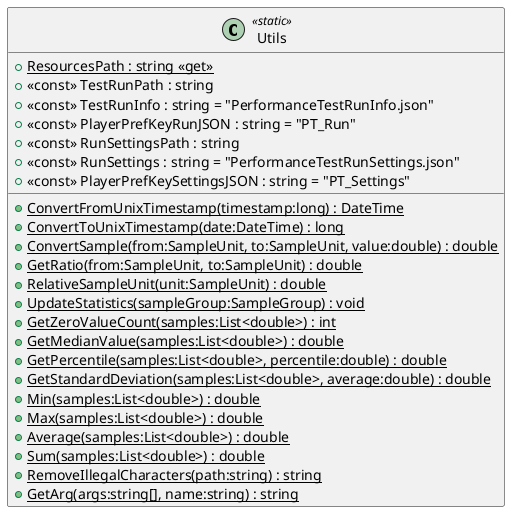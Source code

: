 @startuml
class Utils <<static>> {
    + {static} ResourcesPath : string <<get>>
    + <<const>> TestRunPath : string
    + <<const>> TestRunInfo : string = "PerformanceTestRunInfo.json"
    + <<const>> PlayerPrefKeyRunJSON : string = "PT_Run"
    + <<const>> RunSettingsPath : string
    + <<const>> RunSettings : string = "PerformanceTestRunSettings.json"
    + <<const>> PlayerPrefKeySettingsJSON : string = "PT_Settings"
    + {static} ConvertFromUnixTimestamp(timestamp:long) : DateTime
    + {static} ConvertToUnixTimestamp(date:DateTime) : long
    + {static} ConvertSample(from:SampleUnit, to:SampleUnit, value:double) : double
    + {static} GetRatio(from:SampleUnit, to:SampleUnit) : double
    + {static} RelativeSampleUnit(unit:SampleUnit) : double
    + {static} UpdateStatistics(sampleGroup:SampleGroup) : void
    + {static} GetZeroValueCount(samples:List<double>) : int
    + {static} GetMedianValue(samples:List<double>) : double
    + {static} GetPercentile(samples:List<double>, percentile:double) : double
    + {static} GetStandardDeviation(samples:List<double>, average:double) : double
    + {static} Min(samples:List<double>) : double
    + {static} Max(samples:List<double>) : double
    + {static} Average(samples:List<double>) : double
    + {static} Sum(samples:List<double>) : double
    + {static} RemoveIllegalCharacters(path:string) : string
    + {static} GetArg(args:string[], name:string) : string
}
@enduml

